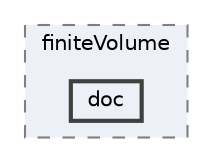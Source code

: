 digraph "src/finiteVolume/finiteVolume/doc"
{
 // LATEX_PDF_SIZE
  bgcolor="transparent";
  edge [fontname=Helvetica,fontsize=10,labelfontname=Helvetica,labelfontsize=10];
  node [fontname=Helvetica,fontsize=10,shape=box,height=0.2,width=0.4];
  compound=true
  subgraph clusterdir_2ea871e4defbdbd60808750cae643c63 {
    graph [ bgcolor="#edf0f7", pencolor="grey50", label="finiteVolume", fontname=Helvetica,fontsize=10 style="filled,dashed", URL="dir_2ea871e4defbdbd60808750cae643c63.html",tooltip=""]
  dir_6982efd95b998a13e40cb46808365e88 [label="doc", fillcolor="#edf0f7", color="grey25", style="filled,bold", URL="dir_6982efd95b998a13e40cb46808365e88.html",tooltip=""];
  }
}
